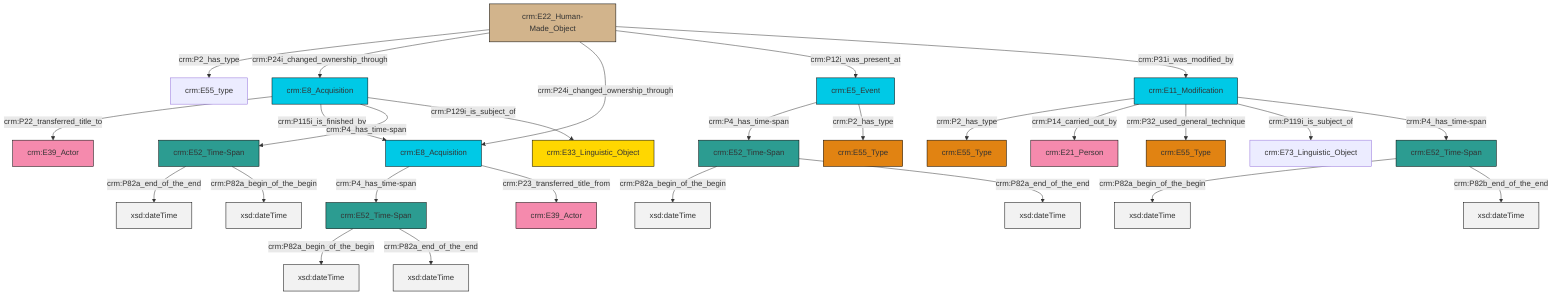 graph TD
classDef Literal fill:#f2f2f2,stroke:#000000;
classDef CRM_Entity fill:#FFFFFF,stroke:#000000;
classDef Temporal_Entity fill:#00C9E6, stroke:#000000;
classDef Type fill:#E18312, stroke:#000000;
classDef Time-Span fill:#2C9C91, stroke:#000000;
classDef Appellation fill:#FFEB7F, stroke:#000000;
classDef Place fill:#008836, stroke:#000000;
classDef Persistent_Item fill:#B266B2, stroke:#000000;
classDef Conceptual_Object fill:#FFD700, stroke:#000000;
classDef Physical_Thing fill:#D2B48C, stroke:#000000;
classDef Actor fill:#f58aad, stroke:#000000;
classDef PC_Classes fill:#4ce600, stroke:#000000;
classDef Multi fill:#cccccc,stroke:#000000;

0["crm:E8_Acquisition"]:::Temporal_Entity -->|crm:P22_transferred_title_to| 1["crm:E39_Actor"]:::Actor
2["crm:E52_Time-Span"]:::Time-Span -->|crm:P82a_end_of_the_end| 3[xsd:dateTime]:::Literal
0["crm:E8_Acquisition"]:::Temporal_Entity -->|crm:P115i_is_finished_by| 6["crm:E8_Acquisition"]:::Temporal_Entity
9["crm:E52_Time-Span"]:::Time-Span -->|crm:P82a_begin_of_the_begin| 10[xsd:dateTime]:::Literal
11["crm:E22_Human-Made_Object"]:::Physical_Thing -->|crm:P2_has_type| 12["crm:E55_type"]:::Default
0["crm:E8_Acquisition"]:::Temporal_Entity -->|crm:P4_has_time-span| 2["crm:E52_Time-Span"]:::Time-Span
13["crm:E52_Time-Span"]:::Time-Span -->|crm:P82a_begin_of_the_begin| 14[xsd:dateTime]:::Literal
6["crm:E8_Acquisition"]:::Temporal_Entity -->|crm:P4_has_time-span| 13["crm:E52_Time-Span"]:::Time-Span
11["crm:E22_Human-Made_Object"]:::Physical_Thing -->|crm:P24i_changed_ownership_through| 0["crm:E8_Acquisition"]:::Temporal_Entity
15["crm:E52_Time-Span"]:::Time-Span -->|crm:P82a_begin_of_the_begin| 16[xsd:dateTime]:::Literal
13["crm:E52_Time-Span"]:::Time-Span -->|crm:P82a_end_of_the_end| 18[xsd:dateTime]:::Literal
21["crm:E11_Modification"]:::Temporal_Entity -->|crm:P2_has_type| 7["crm:E55_Type"]:::Type
15["crm:E52_Time-Span"]:::Time-Span -->|crm:P82a_end_of_the_end| 25[xsd:dateTime]:::Literal
9["crm:E52_Time-Span"]:::Time-Span -->|crm:P82b_end_of_the_end| 26[xsd:dateTime]:::Literal
30["crm:E5_Event"]:::Temporal_Entity -->|crm:P4_has_time-span| 15["crm:E52_Time-Span"]:::Time-Span
11["crm:E22_Human-Made_Object"]:::Physical_Thing -->|crm:P24i_changed_ownership_through| 6["crm:E8_Acquisition"]:::Temporal_Entity
0["crm:E8_Acquisition"]:::Temporal_Entity -->|crm:P129i_is_subject_of| 19["crm:E33_Linguistic_Object"]:::Conceptual_Object
2["crm:E52_Time-Span"]:::Time-Span -->|crm:P82a_begin_of_the_begin| 33[xsd:dateTime]:::Literal
6["crm:E8_Acquisition"]:::Temporal_Entity -->|crm:P23_transferred_title_from| 34["crm:E39_Actor"]:::Actor
21["crm:E11_Modification"]:::Temporal_Entity -->|crm:P14_carried_out_by| 35["crm:E21_Person"]:::Actor
11["crm:E22_Human-Made_Object"]:::Physical_Thing -->|crm:P12i_was_present_at| 30["crm:E5_Event"]:::Temporal_Entity
11["crm:E22_Human-Made_Object"]:::Physical_Thing -->|crm:P31i_was_modified_by| 21["crm:E11_Modification"]:::Temporal_Entity
21["crm:E11_Modification"]:::Temporal_Entity -->|crm:P32_used_general_technique| 4["crm:E55_Type"]:::Type
21["crm:E11_Modification"]:::Temporal_Entity -->|crm:P119i_is_subject_of| 22["crm:E73_Linguistic_Object"]:::Default
30["crm:E5_Event"]:::Temporal_Entity -->|crm:P2_has_type| 28["crm:E55_Type"]:::Type
21["crm:E11_Modification"]:::Temporal_Entity -->|crm:P4_has_time-span| 9["crm:E52_Time-Span"]:::Time-Span
